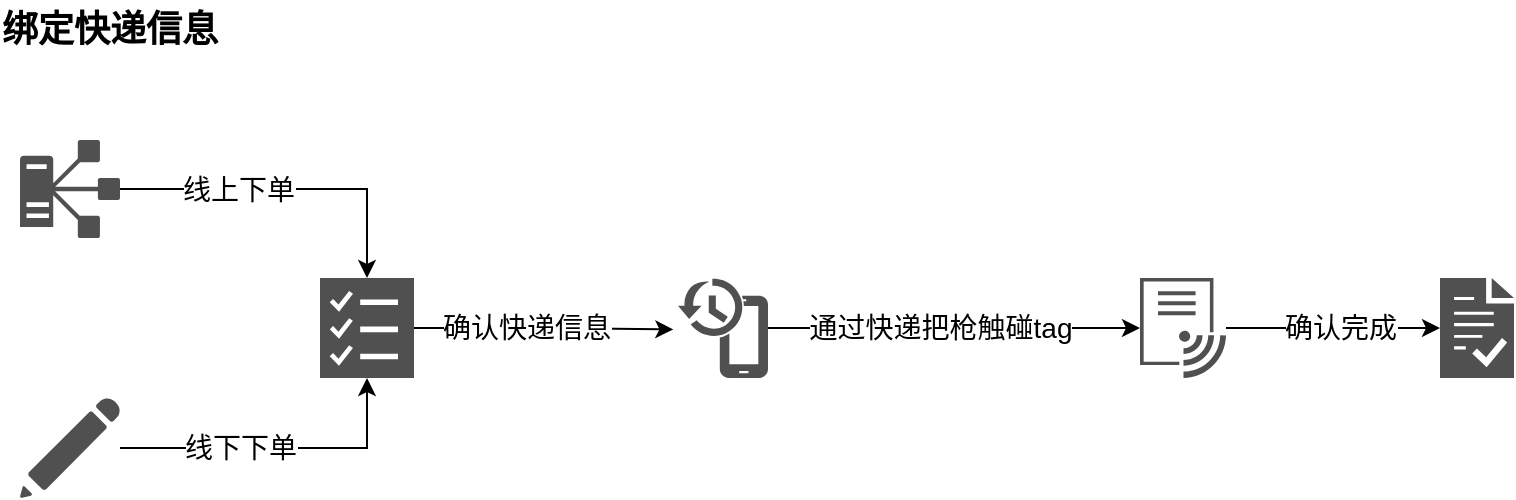 <mxfile version="20.6.2" type="github">
  <diagram id="Fca3ywSuGQ5VJgDzfbR-" name="第 1 页">
    <mxGraphModel dx="1395" dy="601" grid="1" gridSize="10" guides="1" tooltips="1" connect="1" arrows="1" fold="1" page="1" pageScale="1" pageWidth="827" pageHeight="1169" math="0" shadow="0">
      <root>
        <mxCell id="0" />
        <mxCell id="1" parent="0" />
        <mxCell id="42eqheZmhGi0w7P0Det9-1" value="&lt;b&gt;&lt;font style=&quot;font-size: 18px;&quot;&gt;绑定快递信息&lt;/font&gt;&lt;/b&gt;" style="text;html=1;strokeColor=none;fillColor=none;align=center;verticalAlign=middle;whiteSpace=wrap;rounded=0;" vertex="1" parent="1">
          <mxGeometry x="30" y="40" width="110" height="30" as="geometry" />
        </mxCell>
        <mxCell id="42eqheZmhGi0w7P0Det9-16" value="" style="sketch=0;pointerEvents=1;shadow=0;dashed=0;html=1;strokeColor=none;labelPosition=center;verticalLabelPosition=bottom;verticalAlign=top;align=center;fillColor=#505050;shape=mxgraph.mscae.intune.terms_and_conditions;fontSize=14;" vertex="1" parent="1">
          <mxGeometry x="750" y="179" width="37" height="50" as="geometry" />
        </mxCell>
        <mxCell id="42eqheZmhGi0w7P0Det9-40" style="edgeStyle=orthogonalEdgeStyle;rounded=0;orthogonalLoop=1;jettySize=auto;html=1;entryX=-0.052;entryY=0.515;entryDx=0;entryDy=0;entryPerimeter=0;fontSize=14;" edge="1" parent="1" source="42eqheZmhGi0w7P0Det9-17" target="42eqheZmhGi0w7P0Det9-20">
          <mxGeometry relative="1" as="geometry" />
        </mxCell>
        <mxCell id="42eqheZmhGi0w7P0Det9-41" value="确认快递信息" style="edgeLabel;html=1;align=center;verticalAlign=middle;resizable=0;points=[];fontSize=14;" vertex="1" connectable="0" parent="42eqheZmhGi0w7P0Det9-40">
          <mxGeometry x="-0.139" y="2" relative="1" as="geometry">
            <mxPoint y="2" as="offset" />
          </mxGeometry>
        </mxCell>
        <mxCell id="42eqheZmhGi0w7P0Det9-17" value="" style="sketch=0;pointerEvents=1;shadow=0;dashed=0;html=1;strokeColor=none;labelPosition=center;verticalLabelPosition=bottom;verticalAlign=top;align=center;fillColor=#505050;shape=mxgraph.mscae.oms.assessments;fontSize=14;" vertex="1" parent="1">
          <mxGeometry x="190" y="179" width="47" height="50" as="geometry" />
        </mxCell>
        <mxCell id="42eqheZmhGi0w7P0Det9-35" style="edgeStyle=orthogonalEdgeStyle;rounded=0;orthogonalLoop=1;jettySize=auto;html=1;entryX=0.5;entryY=0;entryDx=0;entryDy=0;entryPerimeter=0;fontSize=14;" edge="1" parent="1" source="42eqheZmhGi0w7P0Det9-18" target="42eqheZmhGi0w7P0Det9-17">
          <mxGeometry relative="1" as="geometry" />
        </mxCell>
        <mxCell id="42eqheZmhGi0w7P0Det9-36" value="线上下单" style="edgeLabel;html=1;align=center;verticalAlign=middle;resizable=0;points=[];fontSize=14;" vertex="1" connectable="0" parent="42eqheZmhGi0w7P0Det9-35">
          <mxGeometry x="-0.297" y="-1" relative="1" as="geometry">
            <mxPoint y="-1" as="offset" />
          </mxGeometry>
        </mxCell>
        <mxCell id="42eqheZmhGi0w7P0Det9-18" value="" style="sketch=0;pointerEvents=1;shadow=0;dashed=0;html=1;strokeColor=none;labelPosition=center;verticalLabelPosition=bottom;verticalAlign=top;align=center;fillColor=#505050;shape=mxgraph.mscae.oms.dependency_monitor;fontSize=14;" vertex="1" parent="1">
          <mxGeometry x="40" y="110" width="50" height="49" as="geometry" />
        </mxCell>
        <mxCell id="42eqheZmhGi0w7P0Det9-42" style="edgeStyle=orthogonalEdgeStyle;rounded=0;orthogonalLoop=1;jettySize=auto;html=1;entryX=0;entryY=0.5;entryDx=0;entryDy=0;entryPerimeter=0;fontSize=14;" edge="1" parent="1" source="42eqheZmhGi0w7P0Det9-20" target="42eqheZmhGi0w7P0Det9-21">
          <mxGeometry relative="1" as="geometry" />
        </mxCell>
        <mxCell id="42eqheZmhGi0w7P0Det9-43" value="通过快递把枪触碰tag" style="edgeLabel;html=1;align=center;verticalAlign=middle;resizable=0;points=[];fontSize=14;" vertex="1" connectable="0" parent="42eqheZmhGi0w7P0Det9-42">
          <mxGeometry x="-0.162" y="-1" relative="1" as="geometry">
            <mxPoint x="8" y="-1" as="offset" />
          </mxGeometry>
        </mxCell>
        <mxCell id="42eqheZmhGi0w7P0Det9-20" value="" style="sketch=0;pointerEvents=1;shadow=0;dashed=0;html=1;strokeColor=none;labelPosition=center;verticalLabelPosition=bottom;verticalAlign=top;align=center;fillColor=#505050;shape=mxgraph.mscae.intune.device_history;fontSize=14;" vertex="1" parent="1">
          <mxGeometry x="369" y="179" width="45" height="50" as="geometry" />
        </mxCell>
        <mxCell id="42eqheZmhGi0w7P0Det9-45" style="edgeStyle=orthogonalEdgeStyle;rounded=0;orthogonalLoop=1;jettySize=auto;html=1;entryX=0;entryY=0.5;entryDx=0;entryDy=0;entryPerimeter=0;fontSize=14;" edge="1" parent="1" source="42eqheZmhGi0w7P0Det9-21" target="42eqheZmhGi0w7P0Det9-16">
          <mxGeometry relative="1" as="geometry" />
        </mxCell>
        <mxCell id="42eqheZmhGi0w7P0Det9-46" value="确认完成" style="edgeLabel;html=1;align=center;verticalAlign=middle;resizable=0;points=[];fontSize=14;" vertex="1" connectable="0" parent="42eqheZmhGi0w7P0Det9-45">
          <mxGeometry x="0.236" y="1" relative="1" as="geometry">
            <mxPoint x="-9" y="1" as="offset" />
          </mxGeometry>
        </mxCell>
        <mxCell id="42eqheZmhGi0w7P0Det9-21" value="" style="sketch=0;pointerEvents=1;shadow=0;dashed=0;html=1;strokeColor=none;labelPosition=center;verticalLabelPosition=bottom;verticalAlign=top;align=center;fillColor=#505050;shape=mxgraph.mscae.intune.intune_wifi_profiles;fontSize=14;" vertex="1" parent="1">
          <mxGeometry x="600" y="179" width="43" height="50" as="geometry" />
        </mxCell>
        <mxCell id="42eqheZmhGi0w7P0Det9-33" style="edgeStyle=orthogonalEdgeStyle;rounded=0;orthogonalLoop=1;jettySize=auto;html=1;entryX=0.5;entryY=1;entryDx=0;entryDy=0;entryPerimeter=0;fontSize=14;" edge="1" parent="1" source="42eqheZmhGi0w7P0Det9-31" target="42eqheZmhGi0w7P0Det9-17">
          <mxGeometry relative="1" as="geometry" />
        </mxCell>
        <mxCell id="42eqheZmhGi0w7P0Det9-37" value="线下下单" style="edgeLabel;html=1;align=center;verticalAlign=middle;resizable=0;points=[];fontSize=14;" vertex="1" connectable="0" parent="42eqheZmhGi0w7P0Det9-33">
          <mxGeometry x="-0.349" y="-2" relative="1" as="geometry">
            <mxPoint x="8" y="-2" as="offset" />
          </mxGeometry>
        </mxCell>
        <mxCell id="42eqheZmhGi0w7P0Det9-31" value="" style="sketch=0;pointerEvents=1;shadow=0;dashed=0;html=1;strokeColor=none;labelPosition=center;verticalLabelPosition=bottom;verticalAlign=top;align=center;fillColor=#505050;shape=mxgraph.mscae.intune.subscription_portal;fontSize=14;" vertex="1" parent="1">
          <mxGeometry x="40" y="239" width="50" height="50" as="geometry" />
        </mxCell>
      </root>
    </mxGraphModel>
  </diagram>
</mxfile>
